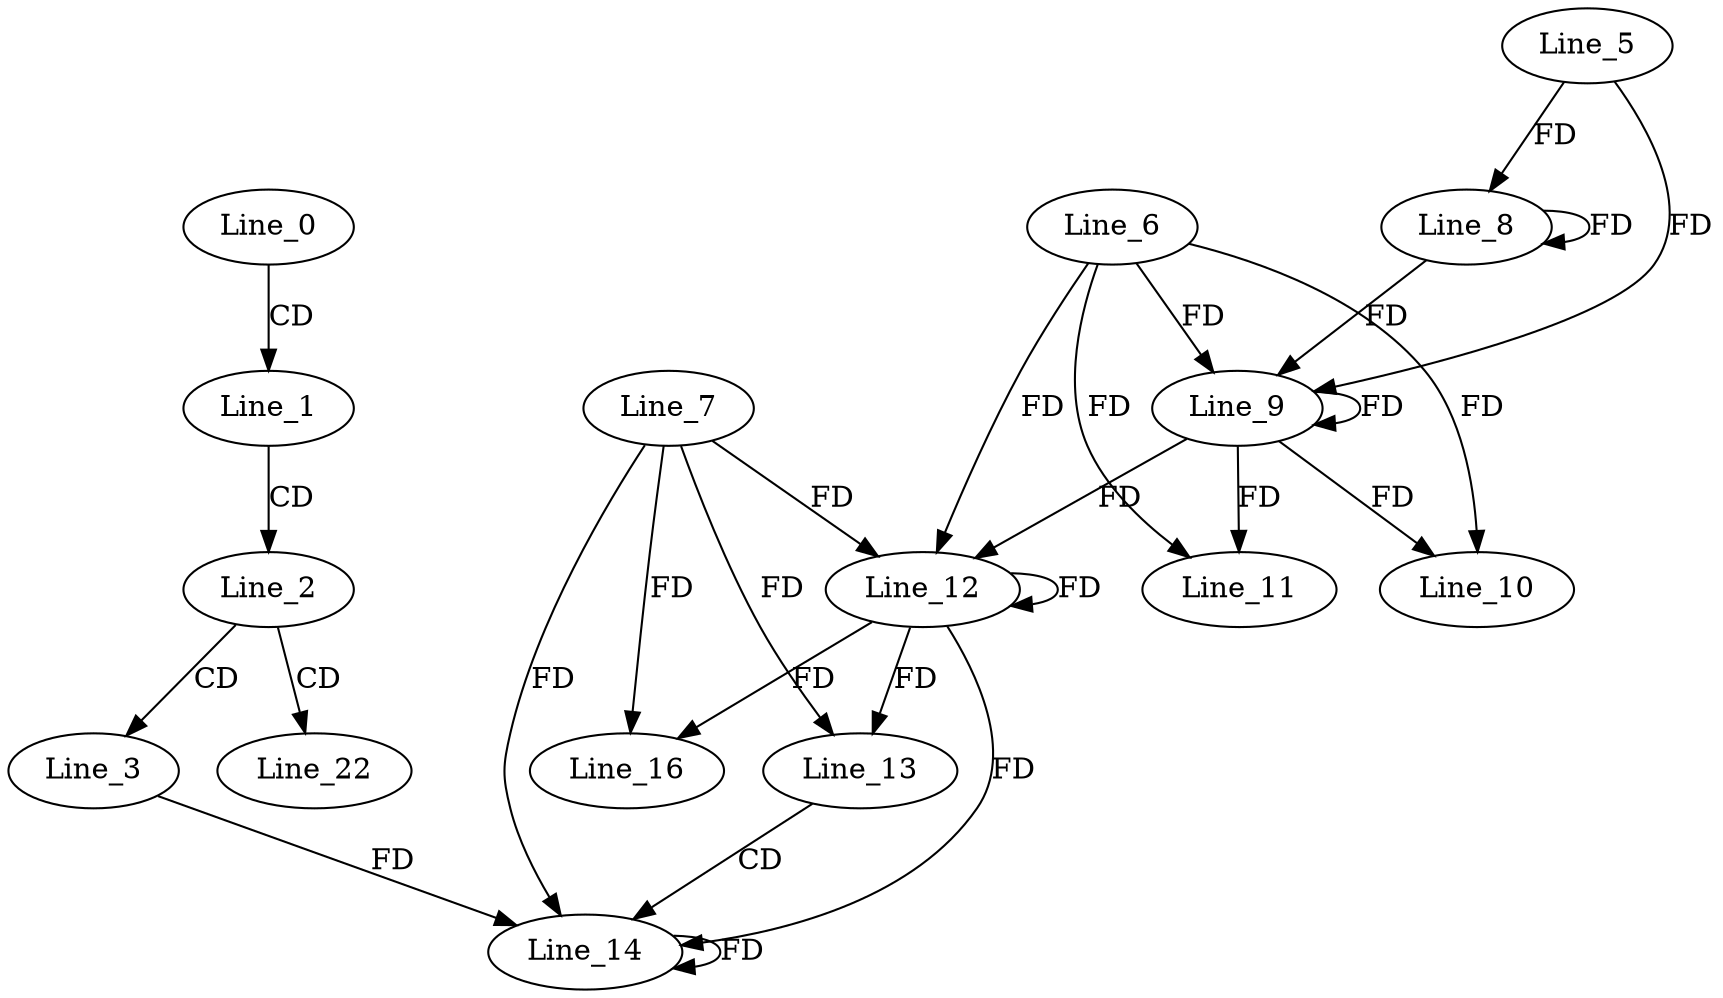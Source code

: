 digraph G {
  Line_0;
  Line_1;
  Line_2;
  Line_3;
  Line_5;
  Line_8;
  Line_6;
  Line_9;
  Line_9;
  Line_10;
  Line_11;
  Line_7;
  Line_12;
  Line_12;
  Line_13;
  Line_13;
  Line_14;
  Line_14;
  Line_16;
  Line_22;
  Line_0 -> Line_1 [ label="CD" ];
  Line_1 -> Line_2 [ label="CD" ];
  Line_2 -> Line_3 [ label="CD" ];
  Line_5 -> Line_8 [ label="FD" ];
  Line_8 -> Line_8 [ label="FD" ];
  Line_6 -> Line_9 [ label="FD" ];
  Line_9 -> Line_9 [ label="FD" ];
  Line_5 -> Line_9 [ label="FD" ];
  Line_8 -> Line_9 [ label="FD" ];
  Line_6 -> Line_10 [ label="FD" ];
  Line_9 -> Line_10 [ label="FD" ];
  Line_6 -> Line_11 [ label="FD" ];
  Line_9 -> Line_11 [ label="FD" ];
  Line_7 -> Line_12 [ label="FD" ];
  Line_12 -> Line_12 [ label="FD" ];
  Line_6 -> Line_12 [ label="FD" ];
  Line_9 -> Line_12 [ label="FD" ];
  Line_7 -> Line_13 [ label="FD" ];
  Line_12 -> Line_13 [ label="FD" ];
  Line_13 -> Line_14 [ label="CD" ];
  Line_14 -> Line_14 [ label="FD" ];
  Line_3 -> Line_14 [ label="FD" ];
  Line_7 -> Line_14 [ label="FD" ];
  Line_12 -> Line_14 [ label="FD" ];
  Line_7 -> Line_16 [ label="FD" ];
  Line_12 -> Line_16 [ label="FD" ];
  Line_2 -> Line_22 [ label="CD" ];
}

